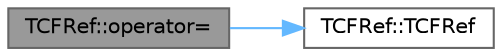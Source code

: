 digraph "TCFRef::operator="
{
 // INTERACTIVE_SVG=YES
 // LATEX_PDF_SIZE
  bgcolor="transparent";
  edge [fontname=Helvetica,fontsize=10,labelfontname=Helvetica,labelfontsize=10];
  node [fontname=Helvetica,fontsize=10,shape=box,height=0.2,width=0.4];
  rankdir="LR";
  Node1 [id="Node000001",label="TCFRef::operator=",height=0.2,width=0.4,color="gray40", fillcolor="grey60", style="filled", fontcolor="black",tooltip="Copy assignment operator."];
  Node1 -> Node2 [id="edge1_Node000001_Node000002",color="steelblue1",style="solid",tooltip=" "];
  Node2 [id="Node000002",label="TCFRef::TCFRef",height=0.2,width=0.4,color="grey40", fillcolor="white", style="filled",URL="$de/dee/classTCFRef.html#a8cd10e5c87166ca1e56677941ebd9657",tooltip="Default constructor (initialized to null)."];
}
